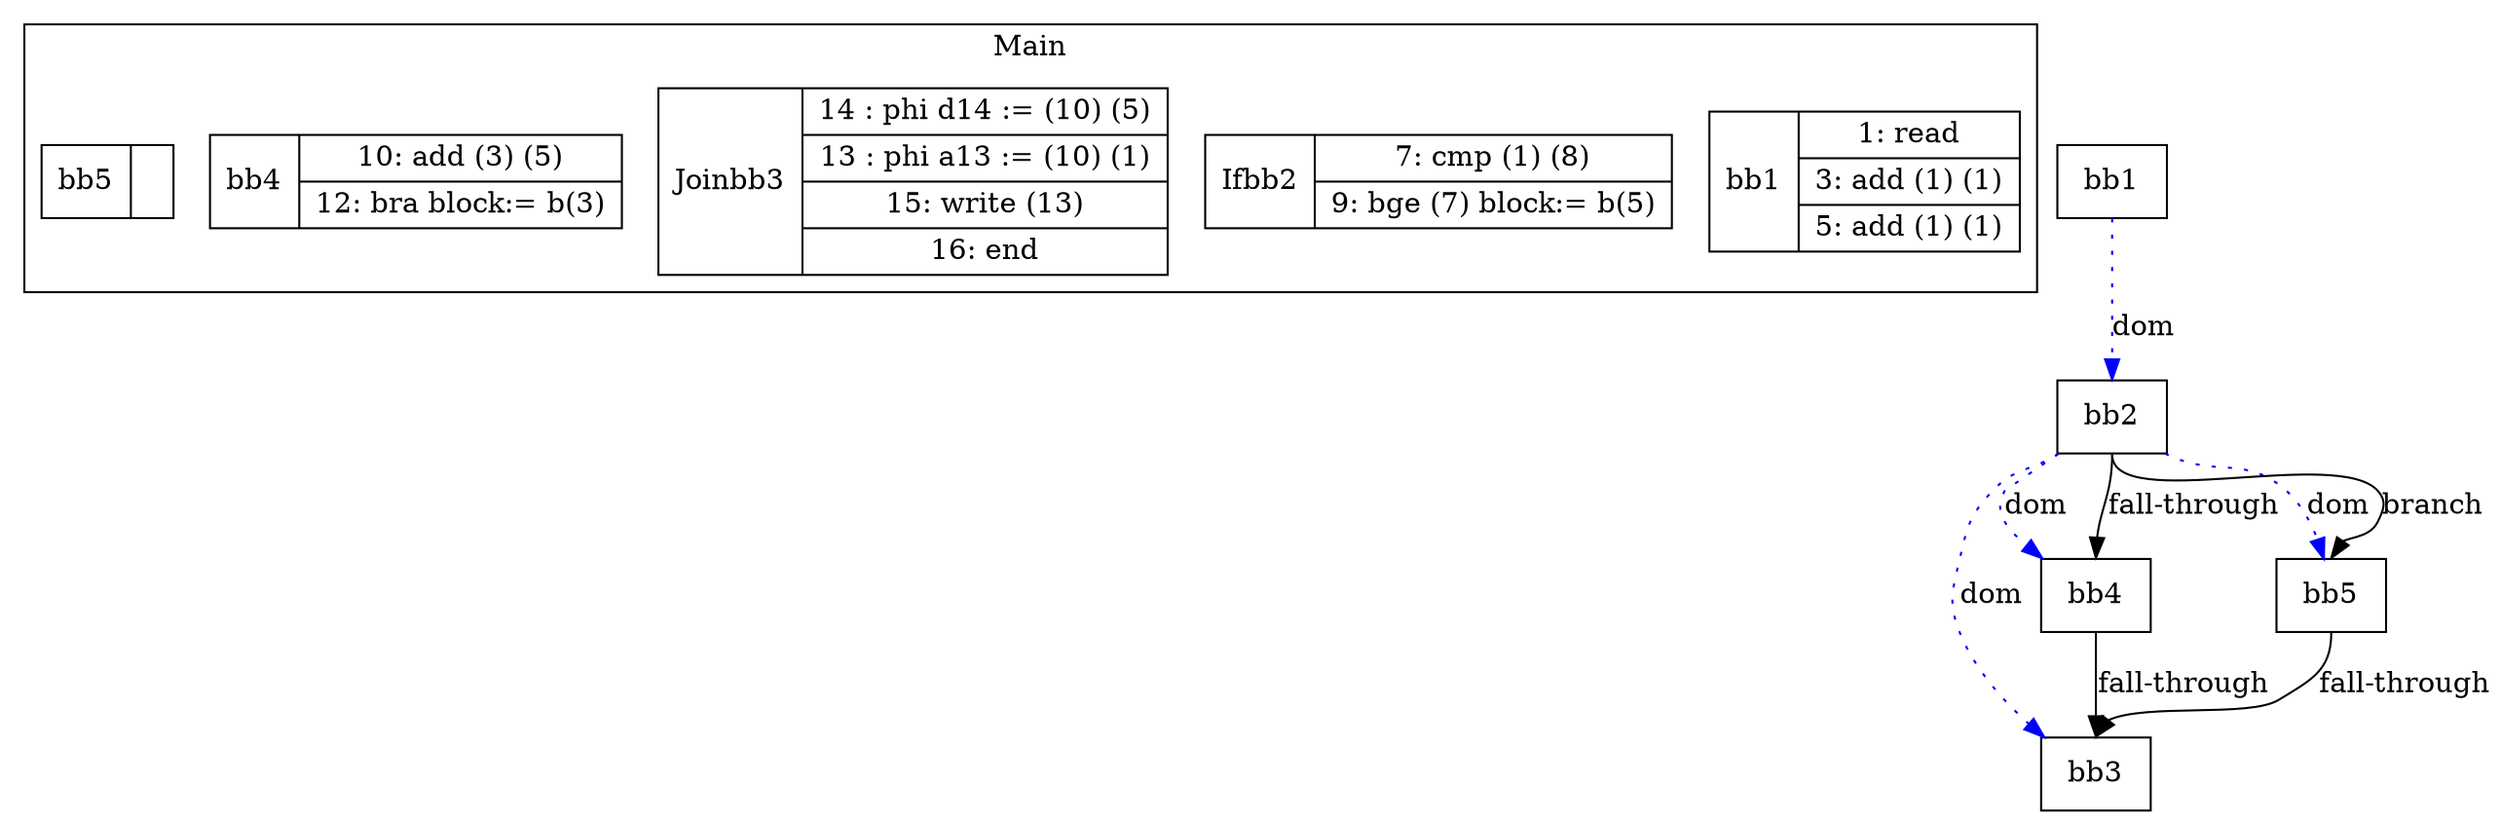 digraph G {
node [shape=record];
subgraph cluster_main{
label = "Main";
BB1 [shape=record, label="<b>bb1|{1: read|3: add (1) (1)|5: add (1) (1)}"];
BB2 [shape=record, label="<b>If\bb2|{7: cmp (1) (8)|9: bge (7) block:= b(5)}"];
BB3 [shape=record, label="<b>Join\bb3|{14 : phi d14 := (10) (5)|13 : phi a13 := (10) (1)|15: write (13)|16: end}"];
BB4 [shape=record, label="<b>bb4|{10: add (3) (5)|12: bra block:= b(3)}"];
BB5 [shape=record, label="<b>bb5|}"];
}
bb2:b -> bb3:b [color=blue, style=dotted, label="dom"];
bb2:b -> bb4:b [color=blue, style=dotted, label="dom"];
bb1:b -> bb2:b [color=blue, style=dotted, label="dom"];
bb2:b -> bb5:b [color=blue, style=dotted, label="dom"];
bb2:s -> bb5:n [label="branch"];
bb5:s -> bb3:n [label="fall-through"];
bb2:s -> bb4:n [label="fall-through"];
bb4:s -> bb3:n [label="fall-through"];
}
